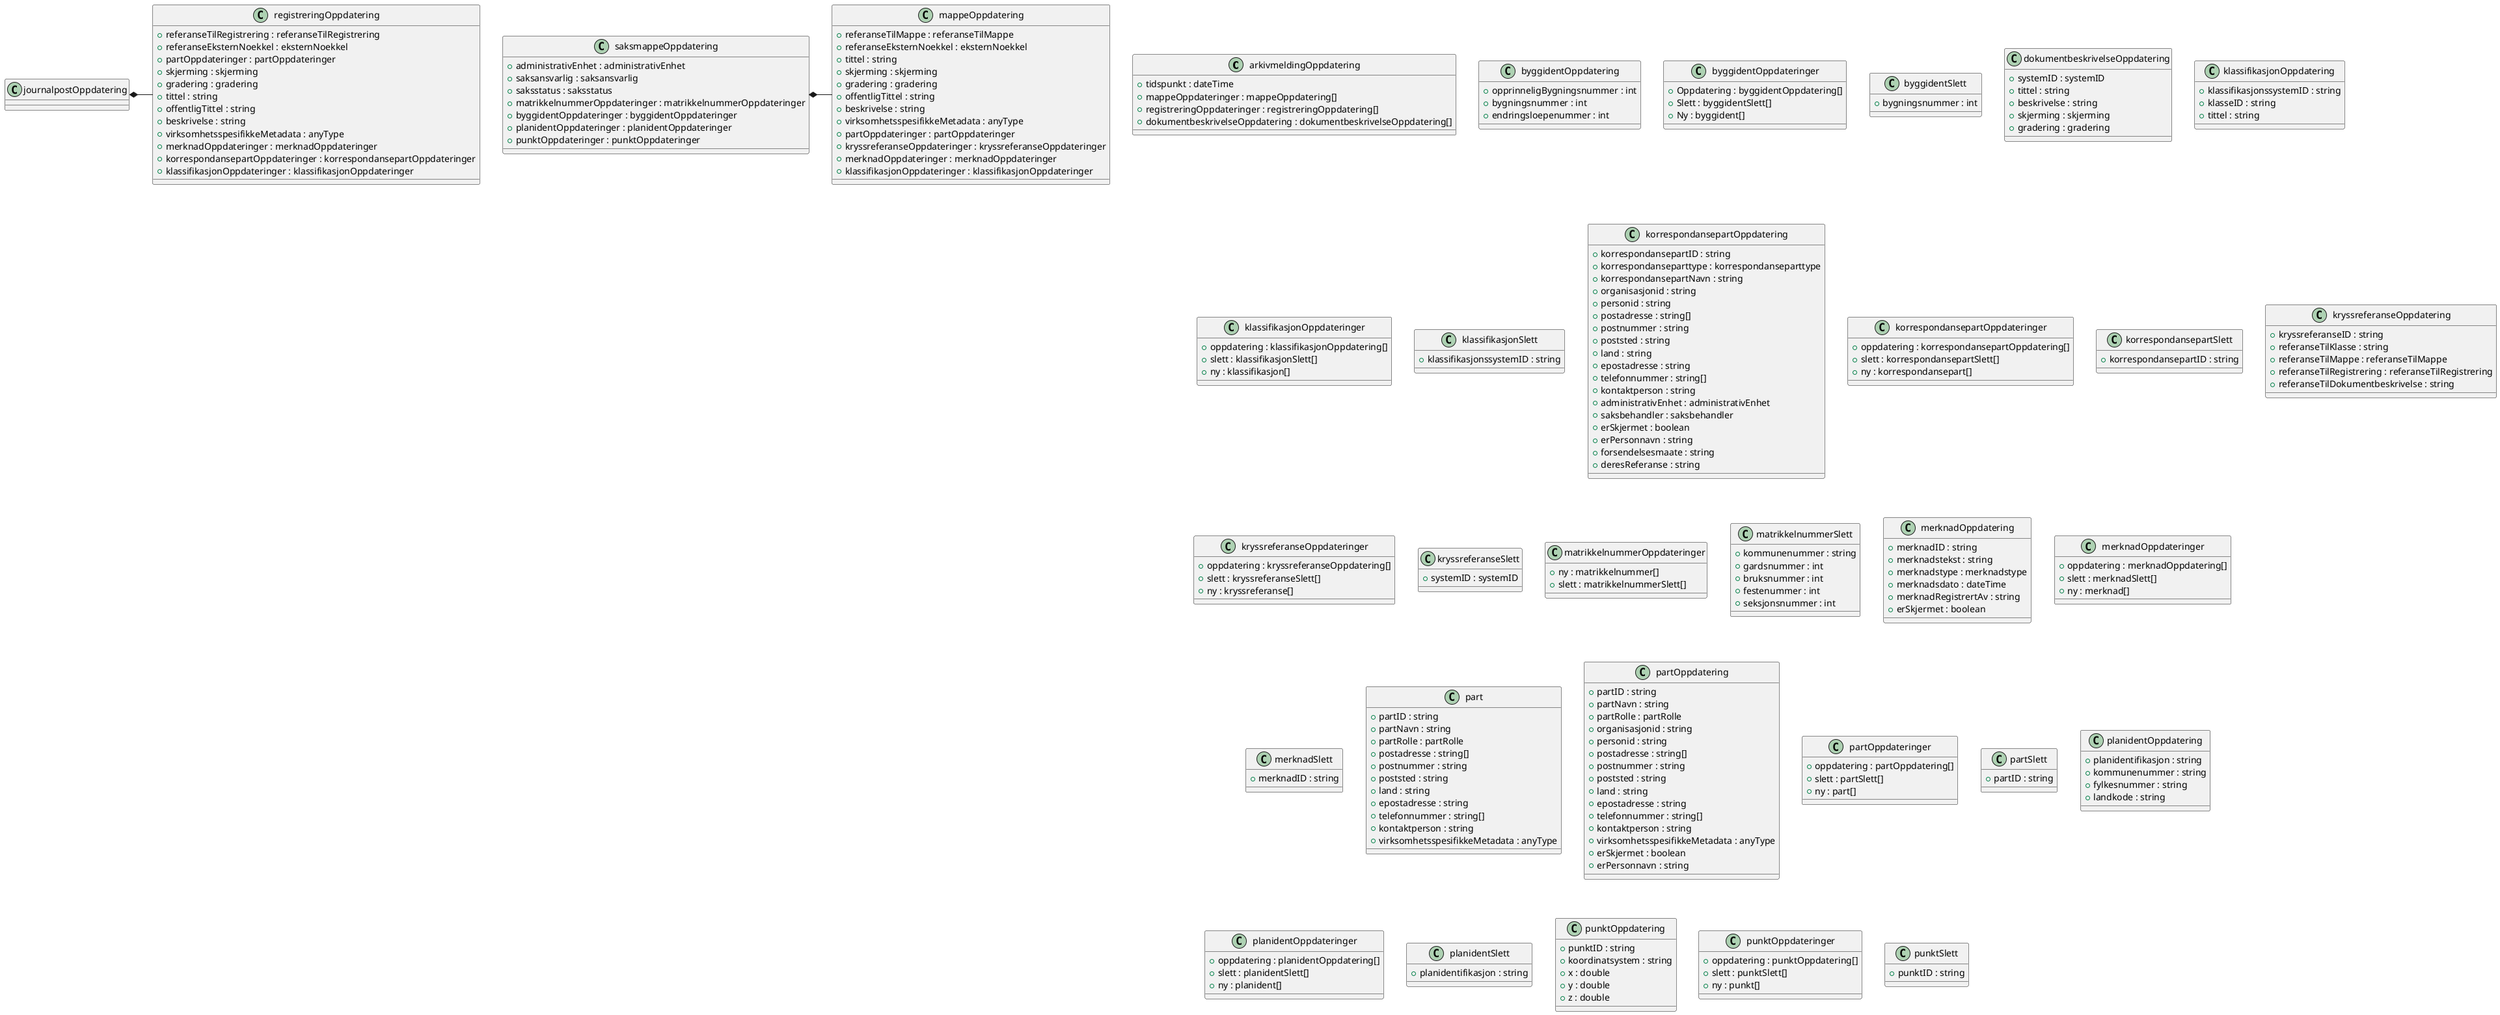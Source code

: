 @startuml

class arkivmeldingOppdatering {
    +tidspunkt : dateTime
    +mappeOppdateringer : mappeOppdatering[]
    +registreringOppdateringer : registreringOppdatering[]
    +dokumentbeskrivelseOppdatering : dokumentbeskrivelseOppdatering[]
}
class byggidentOppdatering {
    +opprinneligBygningsnummer : int
    +bygningsnummer : int
    +endringsloepenummer : int
}
class byggidentOppdateringer {
    +Oppdatering : byggidentOppdatering[]
    +Slett : byggidentSlett[]
    +Ny : byggident[]
}
class byggidentSlett {
    +bygningsnummer : int
}
class dokumentbeskrivelseOppdatering {
    +systemID : systemID
    +tittel : string
    +beskrivelse : string
    +skjerming : skjerming
    +gradering : gradering
}
class journalpostOppdatering {
}
journalpostOppdatering *- registreringOppdatering
class klassifikasjonOppdatering {
    +klassifikasjonssystemID : string
    +klasseID : string
    +tittel : string
}
class klassifikasjonOppdateringer {
    +oppdatering : klassifikasjonOppdatering[]
    +slett : klassifikasjonSlett[]
    +ny : klassifikasjon[]
}
class klassifikasjonSlett {
    +klassifikasjonssystemID : string
}
class korrespondansepartOppdatering {
    +korrespondansepartID : string
    +korrespondanseparttype : korrespondanseparttype
    +korrespondansepartNavn : string
    +organisasjonid : string
    +personid : string
    +postadresse : string[]
    +postnummer : string
    +poststed : string
    +land : string
    +epostadresse : string
    +telefonnummer : string[]
    +kontaktperson : string
    +administrativEnhet : administrativEnhet
    +saksbehandler : saksbehandler
    +erSkjermet : boolean
    +erPersonnavn : string
    +forsendelsesmaate : string
    +deresReferanse : string
}
class korrespondansepartOppdateringer {
    +oppdatering : korrespondansepartOppdatering[]
    +slett : korrespondansepartSlett[]
    +ny : korrespondansepart[]
}
class korrespondansepartSlett {
    +korrespondansepartID : string
}
class kryssreferanseOppdatering {
    +kryssreferanseID : string
    +referanseTilKlasse : string
    +referanseTilMappe : referanseTilMappe
    +referanseTilRegistrering : referanseTilRegistrering
    +referanseTilDokumentbeskrivelse : string
}
class kryssreferanseOppdateringer {
    +oppdatering : kryssreferanseOppdatering[]
    +slett : kryssreferanseSlett[]
    +ny : kryssreferanse[]
}
class kryssreferanseSlett {
    +systemID : systemID
}
class mappeOppdatering {
    +referanseTilMappe : referanseTilMappe
    +referanseEksternNoekkel : eksternNoekkel
    +tittel : string
    +skjerming : skjerming
    +gradering : gradering
    +offentligTittel : string
    +beskrivelse : string
    +virksomhetsspesifikkeMetadata : anyType
    +partOppdateringer : partOppdateringer
    +kryssreferanseOppdateringer : kryssreferanseOppdateringer
    +merknadOppdateringer : merknadOppdateringer
    +klassifikasjonOppdateringer : klassifikasjonOppdateringer
}
class matrikkelnummerOppdateringer {
    +ny : matrikkelnummer[]
    +slett : matrikkelnummerSlett[]
}
class matrikkelnummerSlett {
    +kommunenummer : string
    +gardsnummer : int
    +bruksnummer : int
    +festenummer : int
    +seksjonsnummer : int
}
class merknadOppdatering {
    +merknadID : string
    +merknadstekst : string
    +merknadstype : merknadstype
    +merknadsdato : dateTime
    +merknadRegistrertAv : string
    +erSkjermet : boolean
}
class merknadOppdateringer {
    +oppdatering : merknadOppdatering[]
    +slett : merknadSlett[]
    +ny : merknad[]
}
class merknadSlett {
    +merknadID : string
}
class part {
    +partID : string
    +partNavn : string
    +partRolle : partRolle
    +postadresse : string[]
    +postnummer : string
    +poststed : string
    +land : string
    +epostadresse : string
    +telefonnummer : string[]
    +kontaktperson : string
    +virksomhetsspesifikkeMetadata : anyType
}
class partOppdatering {
    +partID : string
    +partNavn : string
    +partRolle : partRolle
    +organisasjonid : string
    +personid : string
    +postadresse : string[]
    +postnummer : string
    +poststed : string
    +land : string
    +epostadresse : string
    +telefonnummer : string[]
    +kontaktperson : string
    +virksomhetsspesifikkeMetadata : anyType
    +erSkjermet : boolean
    +erPersonnavn : string
}
class partOppdateringer {
    +oppdatering : partOppdatering[]
    +slett : partSlett[]
    +ny : part[]
}
class partSlett {
    +partID : string
}
class planidentOppdatering {
    +planidentifikasjon : string
    +kommunenummer : string
    +fylkesnummer : string
    +landkode : string
}
class planidentOppdateringer {
    +oppdatering : planidentOppdatering[]
    +slett : planidentSlett[]
    +ny : planident[]
}
class planidentSlett {
    +planidentifikasjon : string
}
class punktOppdatering {
    +punktID : string
    +koordinatsystem : string
    +x : double
    +y : double
    +z : double
}
class punktOppdateringer {
    +oppdatering : punktOppdatering[]
    +slett : punktSlett[]
    +ny : punkt[]
}
class punktSlett {
    +punktID : string
}
class registreringOppdatering {
    +referanseTilRegistrering : referanseTilRegistrering
    +referanseEksternNoekkel : eksternNoekkel
    +partOppdateringer : partOppdateringer
    +skjerming : skjerming
    +gradering : gradering
    +tittel : string
    +offentligTittel : string
    +beskrivelse : string
    +virksomhetsspesifikkeMetadata : anyType
    +merknadOppdateringer : merknadOppdateringer
    +korrespondansepartOppdateringer : korrespondansepartOppdateringer
    +klassifikasjonOppdateringer : klassifikasjonOppdateringer
}
class saksmappeOppdatering {
    +administrativEnhet : administrativEnhet
    +saksansvarlig : saksansvarlig
    +saksstatus : saksstatus
    +matrikkelnummerOppdateringer : matrikkelnummerOppdateringer
    +byggidentOppdateringer : byggidentOppdateringer
    +planidentOppdateringer : planidentOppdateringer
    +punktOppdateringer : punktOppdateringer
}
saksmappeOppdatering *- mappeOppdatering

@enduml
